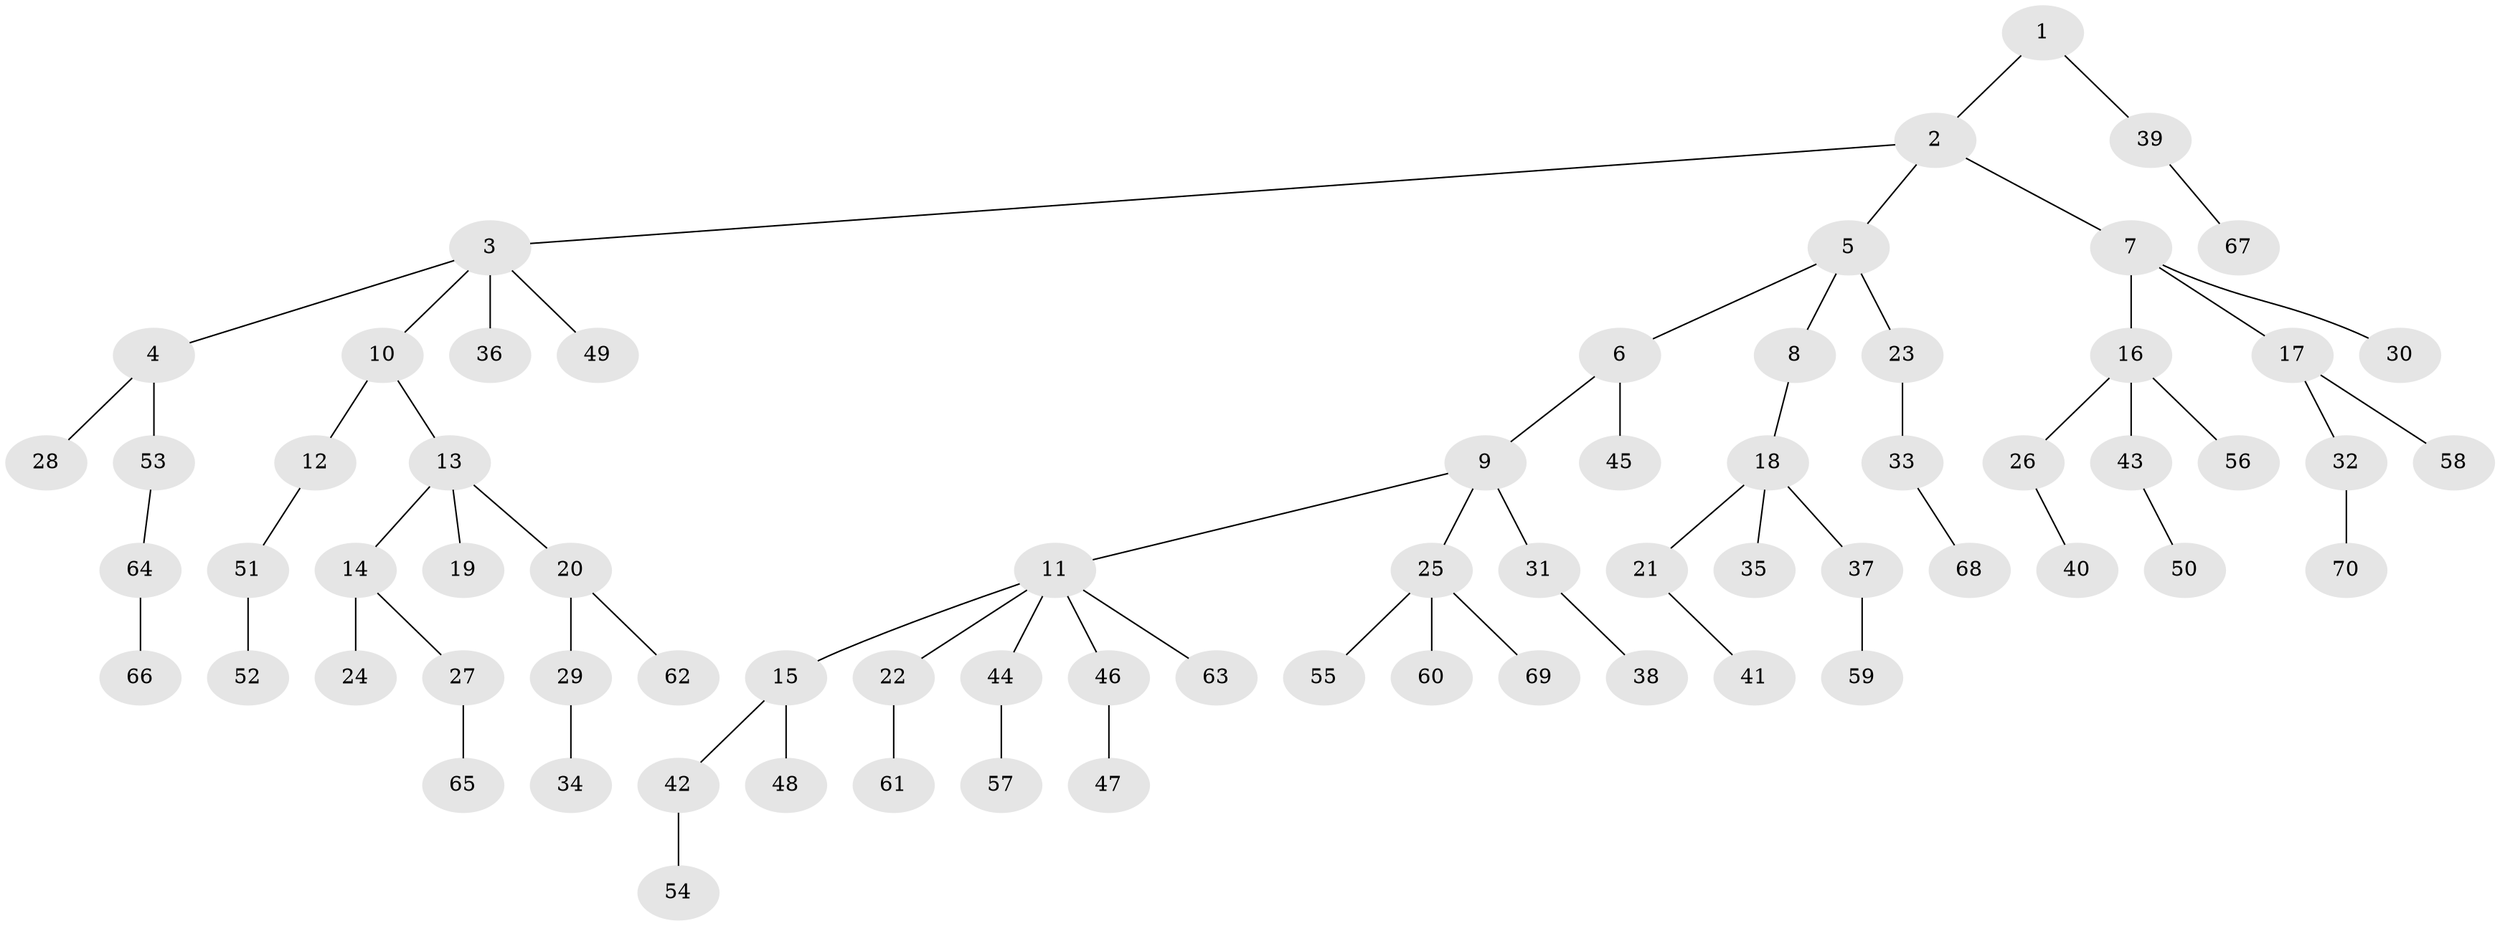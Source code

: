 // coarse degree distribution, {2: 0.14285714285714285, 1: 0.8095238095238095, 17: 0.047619047619047616}
// Generated by graph-tools (version 1.1) at 2025/57/03/04/25 21:57:06]
// undirected, 70 vertices, 69 edges
graph export_dot {
graph [start="1"]
  node [color=gray90,style=filled];
  1;
  2;
  3;
  4;
  5;
  6;
  7;
  8;
  9;
  10;
  11;
  12;
  13;
  14;
  15;
  16;
  17;
  18;
  19;
  20;
  21;
  22;
  23;
  24;
  25;
  26;
  27;
  28;
  29;
  30;
  31;
  32;
  33;
  34;
  35;
  36;
  37;
  38;
  39;
  40;
  41;
  42;
  43;
  44;
  45;
  46;
  47;
  48;
  49;
  50;
  51;
  52;
  53;
  54;
  55;
  56;
  57;
  58;
  59;
  60;
  61;
  62;
  63;
  64;
  65;
  66;
  67;
  68;
  69;
  70;
  1 -- 2;
  1 -- 39;
  2 -- 3;
  2 -- 5;
  2 -- 7;
  3 -- 4;
  3 -- 10;
  3 -- 36;
  3 -- 49;
  4 -- 28;
  4 -- 53;
  5 -- 6;
  5 -- 8;
  5 -- 23;
  6 -- 9;
  6 -- 45;
  7 -- 16;
  7 -- 17;
  7 -- 30;
  8 -- 18;
  9 -- 11;
  9 -- 25;
  9 -- 31;
  10 -- 12;
  10 -- 13;
  11 -- 15;
  11 -- 22;
  11 -- 44;
  11 -- 46;
  11 -- 63;
  12 -- 51;
  13 -- 14;
  13 -- 19;
  13 -- 20;
  14 -- 24;
  14 -- 27;
  15 -- 42;
  15 -- 48;
  16 -- 26;
  16 -- 43;
  16 -- 56;
  17 -- 32;
  17 -- 58;
  18 -- 21;
  18 -- 35;
  18 -- 37;
  20 -- 29;
  20 -- 62;
  21 -- 41;
  22 -- 61;
  23 -- 33;
  25 -- 55;
  25 -- 60;
  25 -- 69;
  26 -- 40;
  27 -- 65;
  29 -- 34;
  31 -- 38;
  32 -- 70;
  33 -- 68;
  37 -- 59;
  39 -- 67;
  42 -- 54;
  43 -- 50;
  44 -- 57;
  46 -- 47;
  51 -- 52;
  53 -- 64;
  64 -- 66;
}
